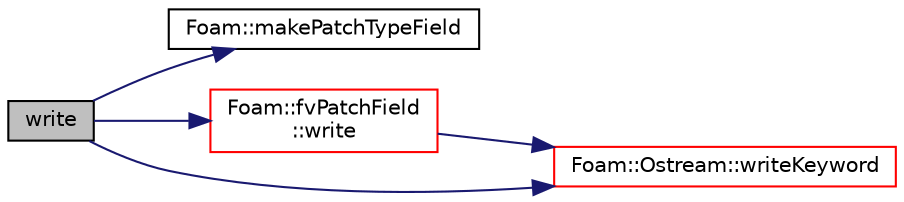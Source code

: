 digraph "write"
{
  bgcolor="transparent";
  edge [fontname="Helvetica",fontsize="10",labelfontname="Helvetica",labelfontsize="10"];
  node [fontname="Helvetica",fontsize="10",shape=record];
  rankdir="LR";
  Node469 [label="write",height=0.2,width=0.4,color="black", fillcolor="grey75", style="filled", fontcolor="black"];
  Node469 -> Node470 [color="midnightblue",fontsize="10",style="solid",fontname="Helvetica"];
  Node470 [label="Foam::makePatchTypeField",height=0.2,width=0.4,color="black",URL="$a21851.html#a44a8c9a8ab08f6bf1f84bf3dab3f82a2"];
  Node469 -> Node471 [color="midnightblue",fontsize="10",style="solid",fontname="Helvetica"];
  Node471 [label="Foam::fvPatchField\l::write",height=0.2,width=0.4,color="red",URL="$a23169.html#a293fdfec8bdfbd5c3913ab4c9f3454ff",tooltip="Write. "];
  Node471 -> Node472 [color="midnightblue",fontsize="10",style="solid",fontname="Helvetica"];
  Node472 [label="Foam::Ostream::writeKeyword",height=0.2,width=0.4,color="red",URL="$a27345.html#a3c58b2bb9174ea3c4a5fa58095d1290e",tooltip="Write the keyword followed by an appropriate indentation. "];
  Node469 -> Node472 [color="midnightblue",fontsize="10",style="solid",fontname="Helvetica"];
}
